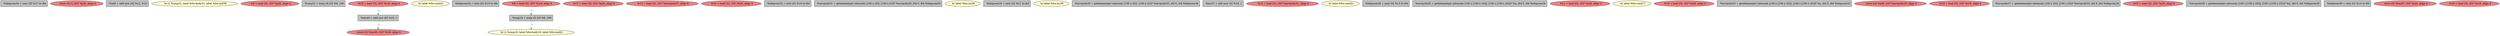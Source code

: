 
digraph G {


node829 [fillcolor=grey,label="  %idxprom34 = sext i32 %17 to i64",shape=rectangle,style=filled ]
node827 [fillcolor=lightcoral,label="  store i32 0, i32* %j20, align 4",shape=ellipse,style=filled ]
node826 [fillcolor=grey,label="  %add = add nsw i32 %12, %15",shape=rectangle,style=filled ]
node801 [fillcolor=lemonchiffon,label="  br i1 %cmp22, label %for.body23, label %for.end38",shape=ellipse,style=filled ]
node804 [fillcolor=lightcoral,label="  %9 = load i32, i32* %j20, align 4",shape=ellipse,style=filled ]
node798 [fillcolor=grey,label="  %cmp22 = icmp slt i32 %9, 100",shape=rectangle,style=filled ]
node805 [fillcolor=grey,label="  %inc40 = add nsw i32 %19, 1",shape=rectangle,style=filled ]
node790 [fillcolor=lemonchiffon,label="  br label %for.cond21",shape=ellipse,style=filled ]
node797 [fillcolor=grey,label="  %idxprom24 = sext i32 %10 to i64",shape=rectangle,style=filled ]
node816 [fillcolor=lemonchiffon,label="  br i1 %cmp18, label %for.body19, label %for.end41",shape=ellipse,style=filled ]
node828 [fillcolor=lightcoral,label="  %17 = load i32, i32* %j20, align 4",shape=ellipse,style=filled ]
node800 [fillcolor=lightcoral,label="  %12 = load i32, i32* %arrayidx27, align 4",shape=ellipse,style=filled ]
node799 [fillcolor=lightcoral,label="  %10 = load i32, i32* %i16, align 4",shape=ellipse,style=filled ]
node802 [fillcolor=grey,label="  %cmp18 = icmp slt i32 %8, 100",shape=rectangle,style=filled ]
node821 [fillcolor=grey,label="  %idxprom32 = sext i32 %16 to i64",shape=rectangle,style=filled ]
node817 [fillcolor=grey,label="  %arrayidx31 = getelementptr inbounds [100 x i32], [100 x i32]* %arrayidx29, i64 0, i64 %idxprom30",shape=rectangle,style=filled ]
node796 [fillcolor=lemonchiffon,label="  br label %for.inc36",shape=ellipse,style=filled ]
node809 [fillcolor=grey,label="  %idxprom26 = sext i32 %11 to i64",shape=rectangle,style=filled ]
node818 [fillcolor=lemonchiffon,label="  br label %for.inc39",shape=ellipse,style=filled ]
node793 [fillcolor=grey,label="  %arrayidx35 = getelementptr inbounds [100 x i32], [100 x i32]* %arrayidx33, i64 0, i64 %idxprom34",shape=rectangle,style=filled ]
node792 [fillcolor=grey,label="  %inc37 = add nsw i32 %18, 1",shape=rectangle,style=filled ]
node806 [fillcolor=lightcoral,label="  %15 = load i32, i32* %arrayidx31, align 4",shape=ellipse,style=filled ]
node814 [fillcolor=lemonchiffon,label="  br label %for.cond21",shape=ellipse,style=filled ]
node807 [fillcolor=lightcoral,label="  %8 = load i32, i32* %i16, align 4",shape=ellipse,style=filled ]
node819 [fillcolor=grey,label="  %idxprom28 = sext i32 %13 to i64",shape=rectangle,style=filled ]
node808 [fillcolor=grey,label="  %arrayidx25 = getelementptr inbounds [100 x [100 x i32]], [100 x [100 x i32]]* %a, i64 0, i64 %idxprom24",shape=rectangle,style=filled ]
node795 [fillcolor=lightcoral,label="  %11 = load i32, i32* %j20, align 4",shape=ellipse,style=filled ]
node810 [fillcolor=lightcoral,label="  store i32 %inc40, i32* %i16, align 4",shape=ellipse,style=filled ]
node794 [fillcolor=lemonchiffon,label="  br label %for.cond17",shape=ellipse,style=filled ]
node811 [fillcolor=lightcoral,label="  %14 = load i32, i32* %j20, align 4",shape=ellipse,style=filled ]
node812 [fillcolor=grey,label="  %arrayidx33 = getelementptr inbounds [100 x [100 x i32]], [100 x [100 x i32]]* %c, i64 0, i64 %idxprom32",shape=rectangle,style=filled ]
node813 [fillcolor=lightcoral,label="  store i32 %add, i32* %arrayidx35, align 4",shape=ellipse,style=filled ]
node815 [fillcolor=lightcoral,label="  %13 = load i32, i32* %i16, align 4",shape=ellipse,style=filled ]
node803 [fillcolor=grey,label="  %arrayidx27 = getelementptr inbounds [100 x i32], [100 x i32]* %arrayidx25, i64 0, i64 %idxprom26",shape=rectangle,style=filled ]
node820 [fillcolor=lightcoral,label="  %18 = load i32, i32* %j20, align 4",shape=ellipse,style=filled ]
node822 [fillcolor=grey,label="  %arrayidx29 = getelementptr inbounds [100 x [100 x i32]], [100 x [100 x i32]]* %b, i64 0, i64 %idxprom28",shape=rectangle,style=filled ]
node823 [fillcolor=grey,label="  %idxprom30 = sext i32 %14 to i64",shape=rectangle,style=filled ]
node791 [fillcolor=lightcoral,label="  store i32 %inc37, i32* %j20, align 4",shape=ellipse,style=filled ]
node824 [fillcolor=lightcoral,label="  %16 = load i32, i32* %i16, align 4",shape=ellipse,style=filled ]
node825 [fillcolor=lightcoral,label="  %19 = load i32, i32* %i16, align 4",shape=ellipse,style=filled ]

node807->node802 [style=dotted,color=forestgreen,label="T",fontcolor=forestgreen ]
node805->node810 [style=dotted,color=forestgreen,label="T",fontcolor=forestgreen ]
node802->node816 [style=dotted,color=forestgreen,label="T",fontcolor=forestgreen ]
node825->node805 [style=dotted,color=forestgreen,label="T",fontcolor=forestgreen ]


}
